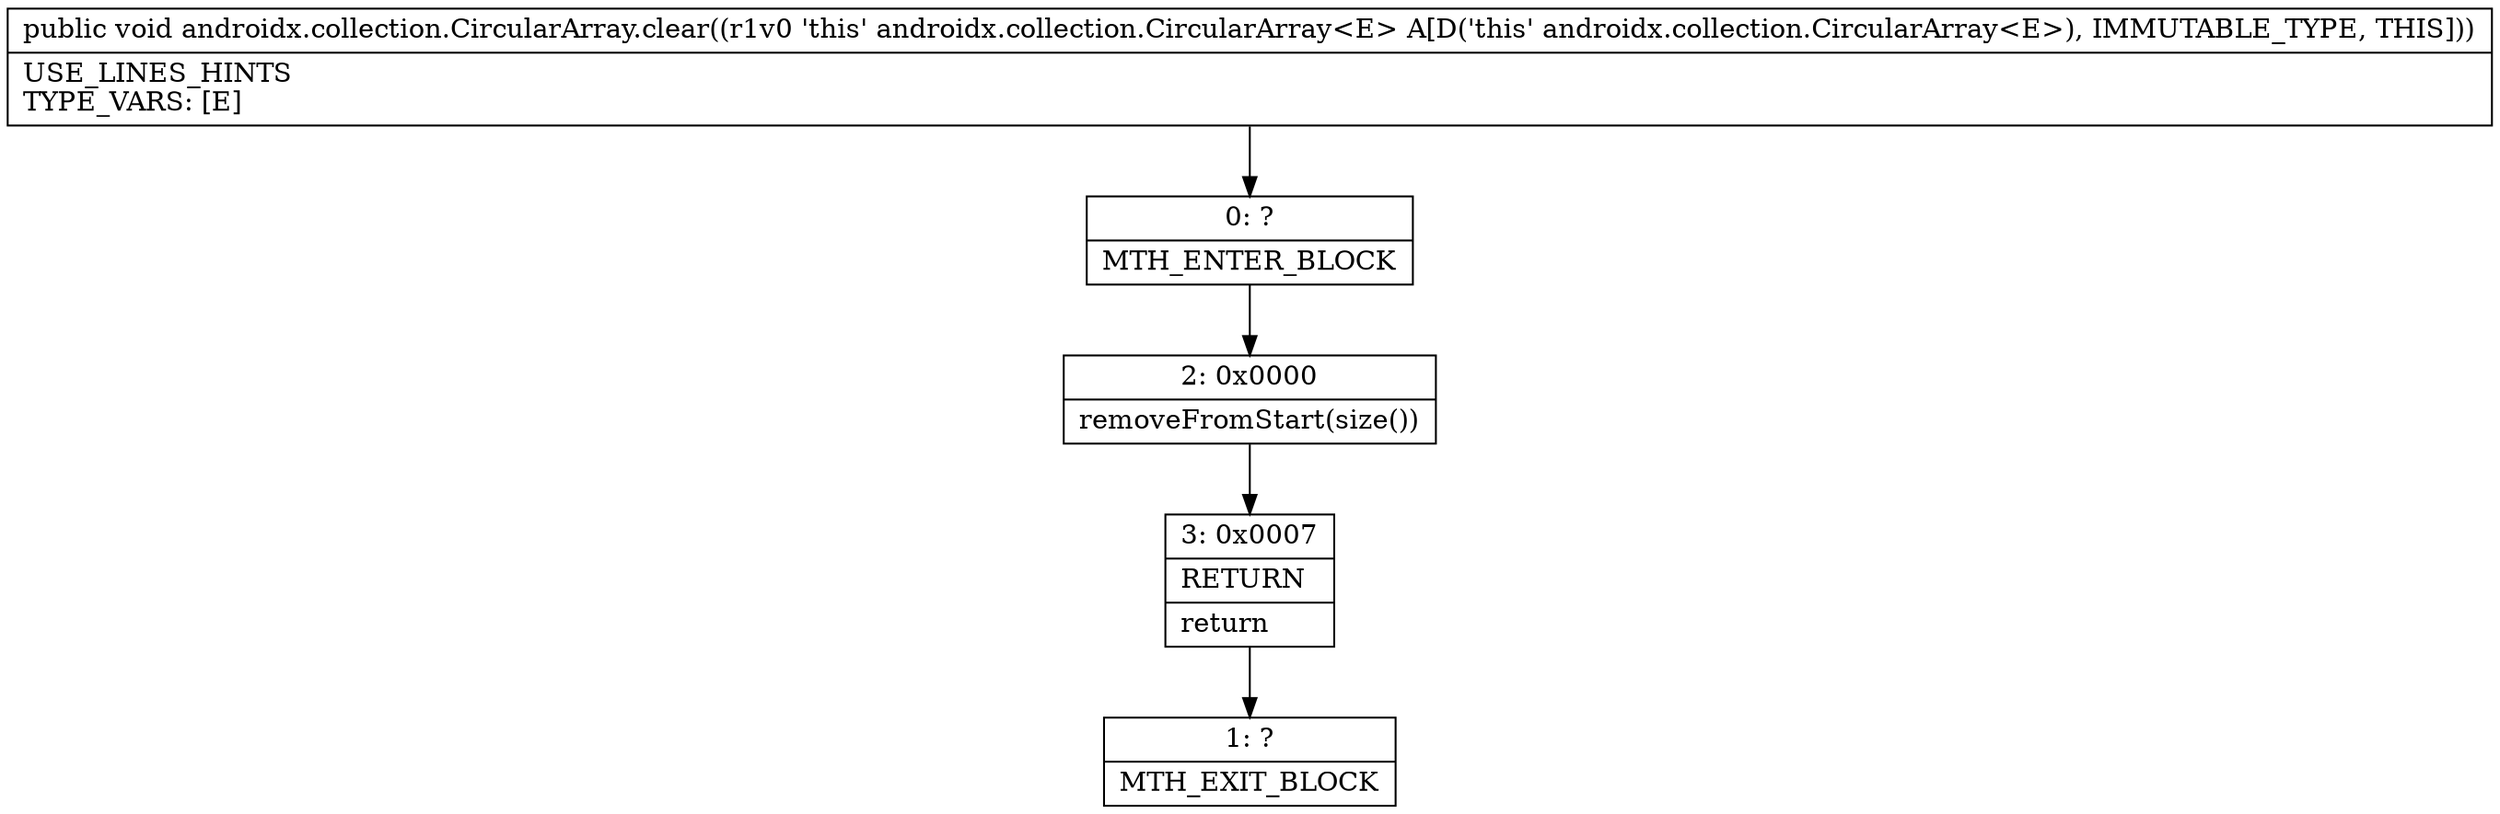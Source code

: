 digraph "CFG forandroidx.collection.CircularArray.clear()V" {
Node_0 [shape=record,label="{0\:\ ?|MTH_ENTER_BLOCK\l}"];
Node_2 [shape=record,label="{2\:\ 0x0000|removeFromStart(size())\l}"];
Node_3 [shape=record,label="{3\:\ 0x0007|RETURN\l|return\l}"];
Node_1 [shape=record,label="{1\:\ ?|MTH_EXIT_BLOCK\l}"];
MethodNode[shape=record,label="{public void androidx.collection.CircularArray.clear((r1v0 'this' androidx.collection.CircularArray\<E\> A[D('this' androidx.collection.CircularArray\<E\>), IMMUTABLE_TYPE, THIS]))  | USE_LINES_HINTS\lTYPE_VARS: [E]\l}"];
MethodNode -> Node_0;Node_0 -> Node_2;
Node_2 -> Node_3;
Node_3 -> Node_1;
}

